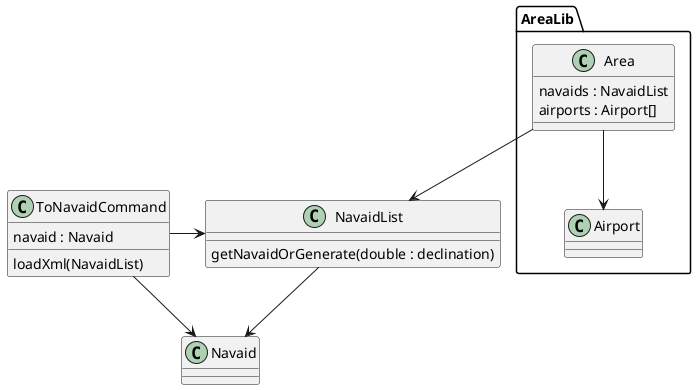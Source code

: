 @startuml

class Navaid{
}

class NavaidList{
  getNavaidOrGenerate(double : declination)
}

package AreaLib{
  class Airport{
  }

  class Area{
    navaids : NavaidList
    airports : Airport[]
  }
}



class ToNavaidCommand{
  navaid : Navaid
  loadXml(NavaidList)
}

Area -down-> Airport

NavaidList -down-> Navaid
Area -down-> NavaidList
ToNavaidCommand -> NavaidList

ToNavaidCommand -down-> Navaid
@enduml
